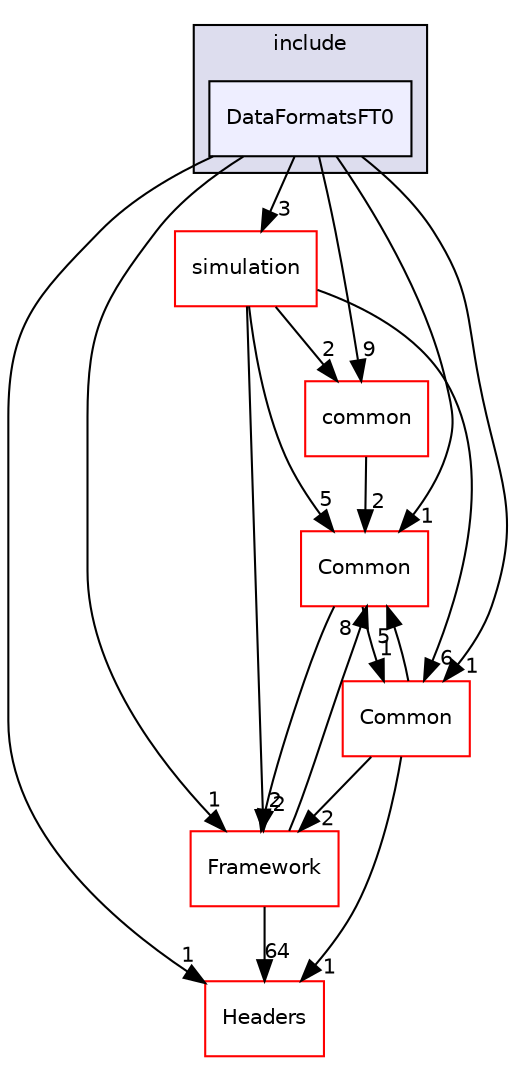 digraph "/home/travis/build/AliceO2Group/AliceO2/DataFormats/Detectors/FIT/FT0/include/DataFormatsFT0" {
  bgcolor=transparent;
  compound=true
  node [ fontsize="10", fontname="Helvetica"];
  edge [ labelfontsize="10", labelfontname="Helvetica"];
  subgraph clusterdir_a6c44d6dafa1a8f18372aec58f930bca {
    graph [ bgcolor="#ddddee", pencolor="black", label="include" fontname="Helvetica", fontsize="10", URL="dir_a6c44d6dafa1a8f18372aec58f930bca.html"]
  dir_d95f5a1cd4ba3a2fb66db2b4665e50e5 [shape=box, label="DataFormatsFT0", style="filled", fillcolor="#eeeeff", pencolor="black", URL="dir_d95f5a1cd4ba3a2fb66db2b4665e50e5.html"];
  }
  dir_4ab6b4cc6a7edbff49100e9123df213f [shape=box label="Common" color="red" URL="dir_4ab6b4cc6a7edbff49100e9123df213f.html"];
  dir_183e7c4434404fe9096e1bd8673e1fcf [shape=box label="Headers" color="red" URL="dir_183e7c4434404fe9096e1bd8673e1fcf.html"];
  dir_047746f9f311f49446db9474b7431d0d [shape=box label="simulation" color="red" URL="dir_047746f9f311f49446db9474b7431d0d.html"];
  dir_74593c7a91e03746ae2a516888bf9494 [shape=box label="Common" color="red" URL="dir_74593c7a91e03746ae2a516888bf9494.html"];
  dir_7924ba4398ae4560cd37376e44666c6d [shape=box label="common" color="red" URL="dir_7924ba4398ae4560cd37376e44666c6d.html"];
  dir_bcbb2cf9a3d3d83e5515c82071a07177 [shape=box label="Framework" color="red" URL="dir_bcbb2cf9a3d3d83e5515c82071a07177.html"];
  dir_d95f5a1cd4ba3a2fb66db2b4665e50e5->dir_4ab6b4cc6a7edbff49100e9123df213f [headlabel="1", labeldistance=1.5 headhref="dir_000137_000035.html"];
  dir_d95f5a1cd4ba3a2fb66db2b4665e50e5->dir_183e7c4434404fe9096e1bd8673e1fcf [headlabel="1", labeldistance=1.5 headhref="dir_000137_000092.html"];
  dir_d95f5a1cd4ba3a2fb66db2b4665e50e5->dir_047746f9f311f49446db9474b7431d0d [headlabel="3", labeldistance=1.5 headhref="dir_000137_000253.html"];
  dir_d95f5a1cd4ba3a2fb66db2b4665e50e5->dir_74593c7a91e03746ae2a516888bf9494 [headlabel="1", labeldistance=1.5 headhref="dir_000137_000099.html"];
  dir_d95f5a1cd4ba3a2fb66db2b4665e50e5->dir_7924ba4398ae4560cd37376e44666c6d [headlabel="9", labeldistance=1.5 headhref="dir_000137_000089.html"];
  dir_d95f5a1cd4ba3a2fb66db2b4665e50e5->dir_bcbb2cf9a3d3d83e5515c82071a07177 [headlabel="1", labeldistance=1.5 headhref="dir_000137_000061.html"];
  dir_4ab6b4cc6a7edbff49100e9123df213f->dir_74593c7a91e03746ae2a516888bf9494 [headlabel="1", labeldistance=1.5 headhref="dir_000035_000099.html"];
  dir_4ab6b4cc6a7edbff49100e9123df213f->dir_bcbb2cf9a3d3d83e5515c82071a07177 [headlabel="2", labeldistance=1.5 headhref="dir_000035_000061.html"];
  dir_047746f9f311f49446db9474b7431d0d->dir_4ab6b4cc6a7edbff49100e9123df213f [headlabel="5", labeldistance=1.5 headhref="dir_000253_000035.html"];
  dir_047746f9f311f49446db9474b7431d0d->dir_74593c7a91e03746ae2a516888bf9494 [headlabel="6", labeldistance=1.5 headhref="dir_000253_000099.html"];
  dir_047746f9f311f49446db9474b7431d0d->dir_7924ba4398ae4560cd37376e44666c6d [headlabel="2", labeldistance=1.5 headhref="dir_000253_000089.html"];
  dir_047746f9f311f49446db9474b7431d0d->dir_bcbb2cf9a3d3d83e5515c82071a07177 [headlabel="2", labeldistance=1.5 headhref="dir_000253_000061.html"];
  dir_74593c7a91e03746ae2a516888bf9494->dir_4ab6b4cc6a7edbff49100e9123df213f [headlabel="5", labeldistance=1.5 headhref="dir_000099_000035.html"];
  dir_74593c7a91e03746ae2a516888bf9494->dir_183e7c4434404fe9096e1bd8673e1fcf [headlabel="1", labeldistance=1.5 headhref="dir_000099_000092.html"];
  dir_74593c7a91e03746ae2a516888bf9494->dir_bcbb2cf9a3d3d83e5515c82071a07177 [headlabel="2", labeldistance=1.5 headhref="dir_000099_000061.html"];
  dir_7924ba4398ae4560cd37376e44666c6d->dir_4ab6b4cc6a7edbff49100e9123df213f [headlabel="2", labeldistance=1.5 headhref="dir_000089_000035.html"];
  dir_bcbb2cf9a3d3d83e5515c82071a07177->dir_4ab6b4cc6a7edbff49100e9123df213f [headlabel="8", labeldistance=1.5 headhref="dir_000061_000035.html"];
  dir_bcbb2cf9a3d3d83e5515c82071a07177->dir_183e7c4434404fe9096e1bd8673e1fcf [headlabel="64", labeldistance=1.5 headhref="dir_000061_000092.html"];
}

